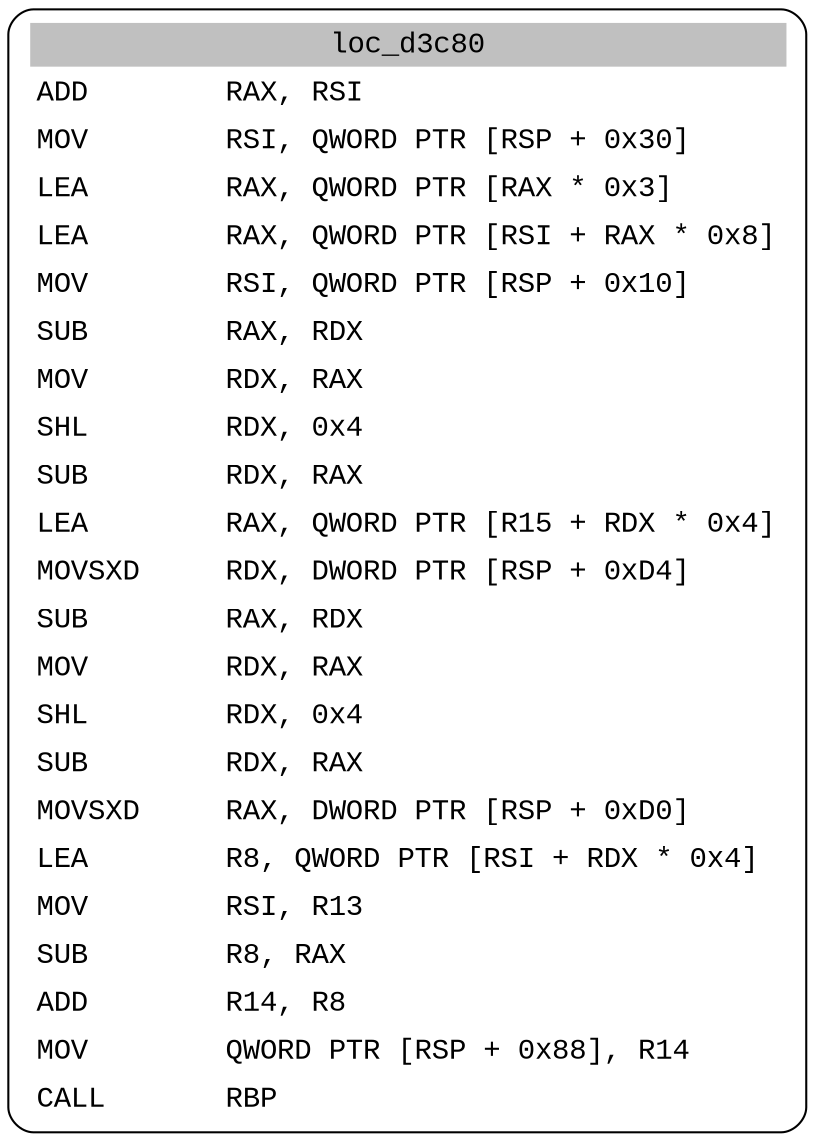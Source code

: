 digraph asm_graph {
1941 [
shape="Mrecord" fontname="Courier New"label =<<table border="0" cellborder="0" cellpadding="3"><tr><td align="center" colspan="2" bgcolor="grey">loc_d3c80</td></tr><tr><td align="left">ADD        RAX, RSI</td></tr><tr><td align="left">MOV        RSI, QWORD PTR [RSP + 0x30]</td></tr><tr><td align="left">LEA        RAX, QWORD PTR [RAX * 0x3]</td></tr><tr><td align="left">LEA        RAX, QWORD PTR [RSI + RAX * 0x8]</td></tr><tr><td align="left">MOV        RSI, QWORD PTR [RSP + 0x10]</td></tr><tr><td align="left">SUB        RAX, RDX</td></tr><tr><td align="left">MOV        RDX, RAX</td></tr><tr><td align="left">SHL        RDX, 0x4</td></tr><tr><td align="left">SUB        RDX, RAX</td></tr><tr><td align="left">LEA        RAX, QWORD PTR [R15 + RDX * 0x4]</td></tr><tr><td align="left">MOVSXD     RDX, DWORD PTR [RSP + 0xD4]</td></tr><tr><td align="left">SUB        RAX, RDX</td></tr><tr><td align="left">MOV        RDX, RAX</td></tr><tr><td align="left">SHL        RDX, 0x4</td></tr><tr><td align="left">SUB        RDX, RAX</td></tr><tr><td align="left">MOVSXD     RAX, DWORD PTR [RSP + 0xD0]</td></tr><tr><td align="left">LEA        R8, QWORD PTR [RSI + RDX * 0x4]</td></tr><tr><td align="left">MOV        RSI, R13</td></tr><tr><td align="left">SUB        R8, RAX</td></tr><tr><td align="left">ADD        R14, R8</td></tr><tr><td align="left">MOV        QWORD PTR [RSP + 0x88], R14</td></tr><tr><td align="left">CALL       RBP</td></tr></table>> ];
}